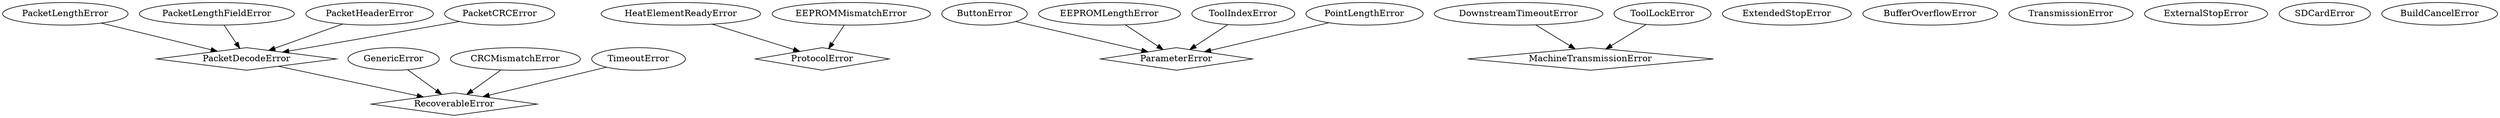 // vim:ai:et:fenc=utf-8:ff=unix:sw=4:ts=4:

digraph
{
  rankdir=TB;

  edge[
  fontsize = 16
  fontcolor = "Red"
  ]

  "RecoverableError" [shape=diamond];
  "PacketDecodeError" [shape=diamond];
  "ProtocolError" [shape=diamond]; 
  "ParameterError" [shape=diamond];
  "MachineTransmissionError" [shape=diamond];
  "ExtendedStopError";
  "BufferOverflowError";
  "TransmissionError";
  "ExternalStopError";
  "SDCardError";
  "ExtendedStopError";
  "BuildCancelError";
  "GenericError" -> "RecoverableError";
  "CRCMismatchError" -> "RecoverableError";
  "TimeoutError" -> "RecoverableError";
  "DownstreamTimeoutError" -> "MachineTransmissionError";
  "ToolLockError" ->  "MachineTransmissionError";

  "PacketDecodeError" -> "RecoverableError";
  "PacketLengthError" -> "PacketDecodeError";
  "PacketLengthFieldError" -> "PacketDecodeError";
  "PacketHeaderError" -> "PacketDecodeError";
  "PacketCRCError" -> "PacketDecodeError"; 

  "HeatElementReadyError" -> "ProtocolError";
  "EEPROMMismatchError" ->  "ProtocolError";

  "ButtonError" -> "ParameterError";
  "EEPROMLengthError" -> "ParameterError";
  "ToolIndexError" -> "ParameterError";
  "PointLengthError" -> "ParameterError";
} 
